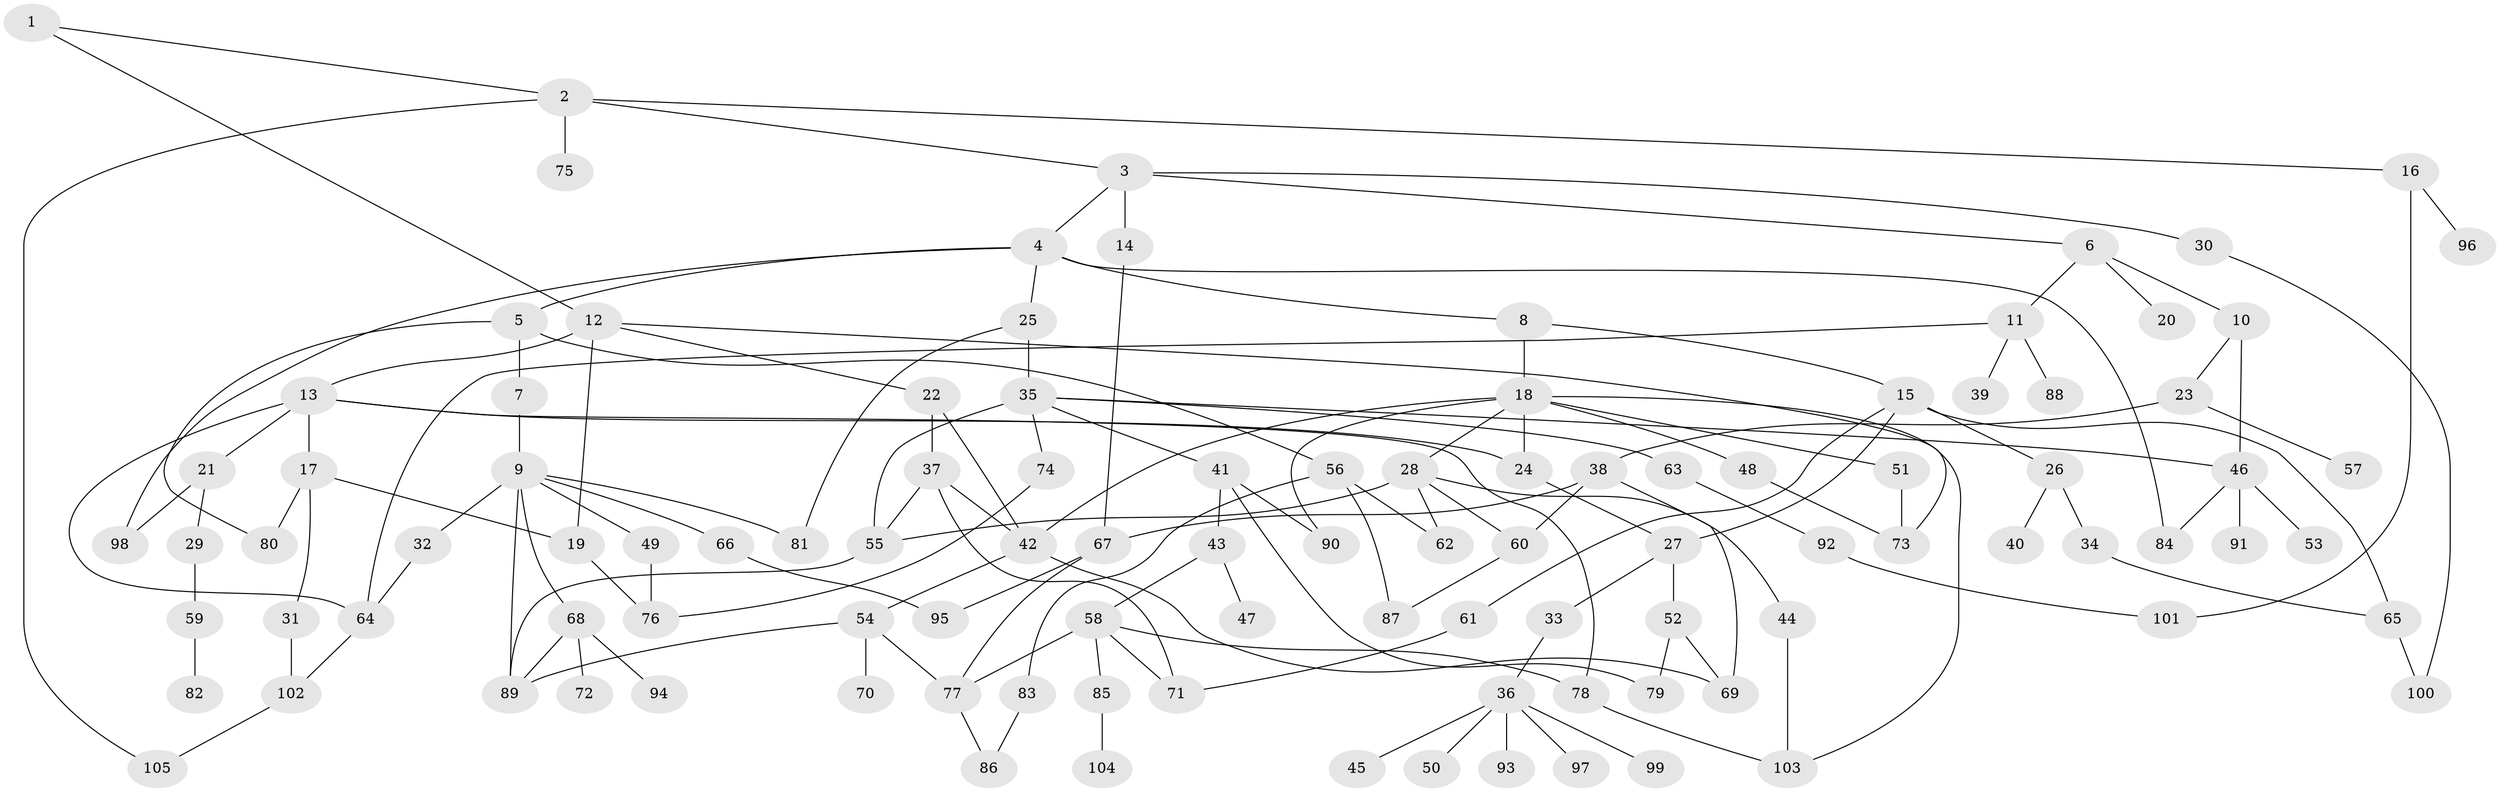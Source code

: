// coarse degree distribution, {7: 0.047619047619047616, 5: 0.11904761904761904, 3: 0.14285714285714285, 8: 0.047619047619047616, 4: 0.19047619047619047, 9: 0.023809523809523808, 2: 0.16666666666666666, 6: 0.07142857142857142, 1: 0.19047619047619047}
// Generated by graph-tools (version 1.1) at 2025/36/03/04/25 23:36:02]
// undirected, 105 vertices, 147 edges
graph export_dot {
  node [color=gray90,style=filled];
  1;
  2;
  3;
  4;
  5;
  6;
  7;
  8;
  9;
  10;
  11;
  12;
  13;
  14;
  15;
  16;
  17;
  18;
  19;
  20;
  21;
  22;
  23;
  24;
  25;
  26;
  27;
  28;
  29;
  30;
  31;
  32;
  33;
  34;
  35;
  36;
  37;
  38;
  39;
  40;
  41;
  42;
  43;
  44;
  45;
  46;
  47;
  48;
  49;
  50;
  51;
  52;
  53;
  54;
  55;
  56;
  57;
  58;
  59;
  60;
  61;
  62;
  63;
  64;
  65;
  66;
  67;
  68;
  69;
  70;
  71;
  72;
  73;
  74;
  75;
  76;
  77;
  78;
  79;
  80;
  81;
  82;
  83;
  84;
  85;
  86;
  87;
  88;
  89;
  90;
  91;
  92;
  93;
  94;
  95;
  96;
  97;
  98;
  99;
  100;
  101;
  102;
  103;
  104;
  105;
  1 -- 2;
  1 -- 12;
  2 -- 3;
  2 -- 16;
  2 -- 75;
  2 -- 105;
  3 -- 4;
  3 -- 6;
  3 -- 14;
  3 -- 30;
  4 -- 5;
  4 -- 8;
  4 -- 25;
  4 -- 98;
  4 -- 84;
  5 -- 7;
  5 -- 56;
  5 -- 80;
  6 -- 10;
  6 -- 11;
  6 -- 20;
  7 -- 9;
  8 -- 15;
  8 -- 18;
  9 -- 32;
  9 -- 49;
  9 -- 66;
  9 -- 68;
  9 -- 89;
  9 -- 81;
  10 -- 23;
  10 -- 46;
  11 -- 39;
  11 -- 64;
  11 -- 88;
  12 -- 13;
  12 -- 22;
  12 -- 73;
  12 -- 19;
  13 -- 17;
  13 -- 21;
  13 -- 78;
  13 -- 24;
  13 -- 64;
  14 -- 67;
  15 -- 26;
  15 -- 61;
  15 -- 65;
  15 -- 27;
  16 -- 96;
  16 -- 101;
  17 -- 19;
  17 -- 31;
  17 -- 80;
  18 -- 24;
  18 -- 28;
  18 -- 48;
  18 -- 51;
  18 -- 90;
  18 -- 103;
  18 -- 42;
  19 -- 76;
  21 -- 29;
  21 -- 98;
  22 -- 37;
  22 -- 42;
  23 -- 38;
  23 -- 57;
  24 -- 27;
  25 -- 35;
  25 -- 81;
  26 -- 34;
  26 -- 40;
  27 -- 33;
  27 -- 52;
  28 -- 44;
  28 -- 62;
  28 -- 55;
  28 -- 60;
  29 -- 59;
  30 -- 100;
  31 -- 102;
  32 -- 64;
  33 -- 36;
  34 -- 65;
  35 -- 41;
  35 -- 63;
  35 -- 74;
  35 -- 46;
  35 -- 55;
  36 -- 45;
  36 -- 50;
  36 -- 93;
  36 -- 97;
  36 -- 99;
  37 -- 42;
  37 -- 55;
  37 -- 71;
  38 -- 60;
  38 -- 67;
  38 -- 69;
  41 -- 43;
  41 -- 79;
  41 -- 90;
  42 -- 54;
  42 -- 69;
  43 -- 47;
  43 -- 58;
  44 -- 103;
  46 -- 53;
  46 -- 84;
  46 -- 91;
  48 -- 73;
  49 -- 76;
  51 -- 73;
  52 -- 79;
  52 -- 69;
  54 -- 70;
  54 -- 89;
  54 -- 77;
  55 -- 89;
  56 -- 83;
  56 -- 87;
  56 -- 62;
  58 -- 71;
  58 -- 78;
  58 -- 85;
  58 -- 77;
  59 -- 82;
  60 -- 87;
  61 -- 71;
  63 -- 92;
  64 -- 102;
  65 -- 100;
  66 -- 95;
  67 -- 77;
  67 -- 95;
  68 -- 72;
  68 -- 89;
  68 -- 94;
  74 -- 76;
  77 -- 86;
  78 -- 103;
  83 -- 86;
  85 -- 104;
  92 -- 101;
  102 -- 105;
}
